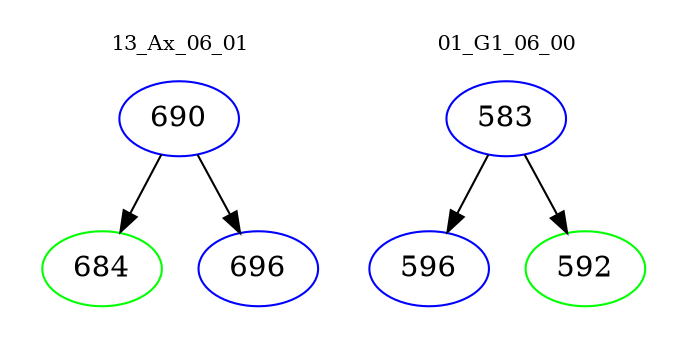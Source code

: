 digraph{
subgraph cluster_0 {
color = white
label = "13_Ax_06_01";
fontsize=10;
T0_690 [label="690", color="blue"]
T0_690 -> T0_684 [color="black"]
T0_684 [label="684", color="green"]
T0_690 -> T0_696 [color="black"]
T0_696 [label="696", color="blue"]
}
subgraph cluster_1 {
color = white
label = "01_G1_06_00";
fontsize=10;
T1_583 [label="583", color="blue"]
T1_583 -> T1_596 [color="black"]
T1_596 [label="596", color="blue"]
T1_583 -> T1_592 [color="black"]
T1_592 [label="592", color="green"]
}
}
